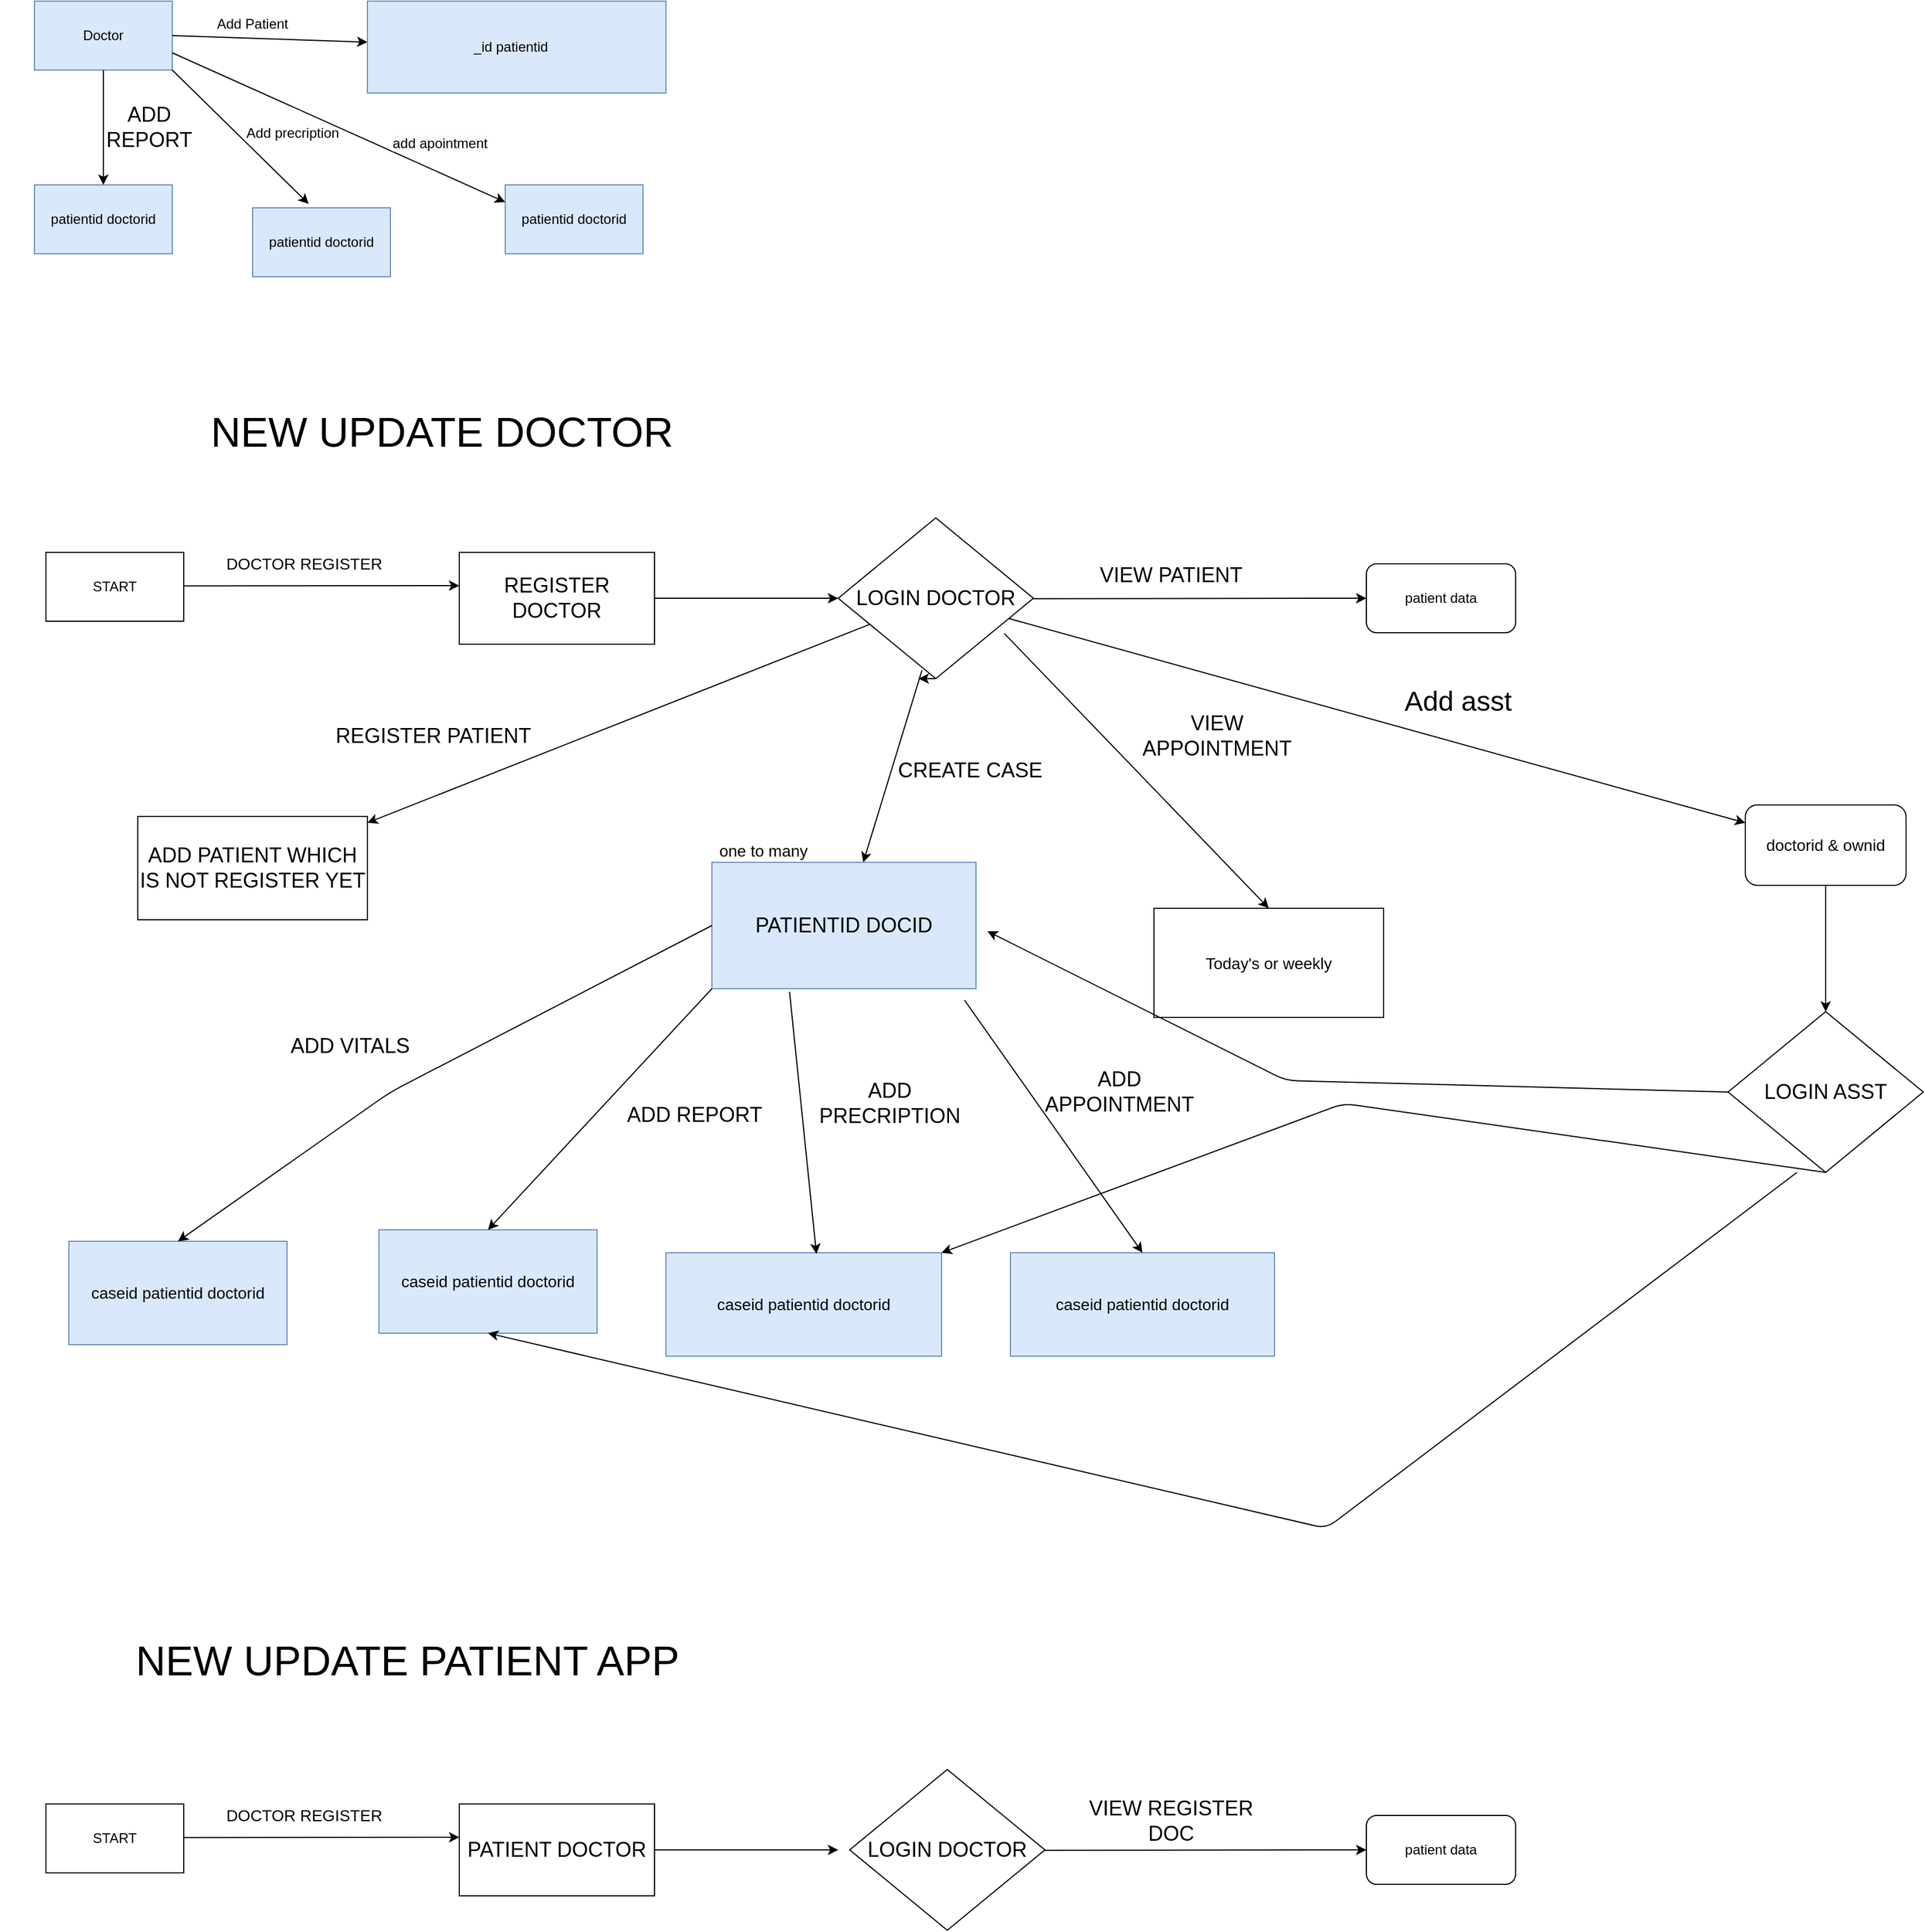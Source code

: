<mxfile version="15.0.6" type="github">
  <diagram id="zFj3XWUCF2M8eDNX7syh" name="Page-1">
    <mxGraphModel dx="2076" dy="1234" grid="1" gridSize="10" guides="1" tooltips="1" connect="1" arrows="1" fold="1" page="1" pageScale="1" pageWidth="3300" pageHeight="4681" math="0" shadow="0">
      <root>
        <mxCell id="0" />
        <mxCell id="1" parent="0" />
        <mxCell id="dXM-Sb4pALPXDj6CTkbi-1" value="Doctor" style="rounded=0;whiteSpace=wrap;html=1;fillColor=#dae8fc;strokeColor=#6c8ebf;" vertex="1" parent="1">
          <mxGeometry x="40" y="50" width="120" height="60" as="geometry" />
        </mxCell>
        <mxCell id="dXM-Sb4pALPXDj6CTkbi-3" value="" style="endArrow=classic;html=1;exitX=1;exitY=0.5;exitDx=0;exitDy=0;" edge="1" parent="1" source="dXM-Sb4pALPXDj6CTkbi-1" target="dXM-Sb4pALPXDj6CTkbi-4">
          <mxGeometry width="50" height="50" relative="1" as="geometry">
            <mxPoint x="400" y="340" as="sourcePoint" />
            <mxPoint x="280" y="80" as="targetPoint" />
          </mxGeometry>
        </mxCell>
        <mxCell id="dXM-Sb4pALPXDj6CTkbi-4" value="" style="rounded=0;whiteSpace=wrap;html=1;fillColor=#dae8fc;strokeColor=#6c8ebf;" vertex="1" parent="1">
          <mxGeometry x="330" y="50" width="260" height="80" as="geometry" />
        </mxCell>
        <mxCell id="dXM-Sb4pALPXDj6CTkbi-5" value="Add Patient" style="text;html=1;strokeColor=none;fillColor=none;align=center;verticalAlign=middle;whiteSpace=wrap;rounded=0;" vertex="1" parent="1">
          <mxGeometry x="190" y="60" width="80" height="20" as="geometry" />
        </mxCell>
        <mxCell id="dXM-Sb4pALPXDj6CTkbi-6" value="_id patientid" style="text;html=1;strokeColor=none;fillColor=none;align=center;verticalAlign=middle;whiteSpace=wrap;rounded=0;" vertex="1" parent="1">
          <mxGeometry x="360" y="60" width="190" height="60" as="geometry" />
        </mxCell>
        <mxCell id="dXM-Sb4pALPXDj6CTkbi-7" value="patientid&amp;nbsp;doctorid" style="rounded=0;whiteSpace=wrap;html=1;fillColor=#dae8fc;strokeColor=#6c8ebf;" vertex="1" parent="1">
          <mxGeometry x="40" y="210" width="120" height="60" as="geometry" />
        </mxCell>
        <mxCell id="dXM-Sb4pALPXDj6CTkbi-8" value="" style="endArrow=classic;html=1;exitX=0.5;exitY=1;exitDx=0;exitDy=0;entryX=0.5;entryY=0;entryDx=0;entryDy=0;" edge="1" parent="1" source="dXM-Sb4pALPXDj6CTkbi-1" target="dXM-Sb4pALPXDj6CTkbi-7">
          <mxGeometry width="50" height="50" relative="1" as="geometry">
            <mxPoint x="400" y="330" as="sourcePoint" />
            <mxPoint x="450" y="280" as="targetPoint" />
          </mxGeometry>
        </mxCell>
        <mxCell id="dXM-Sb4pALPXDj6CTkbi-10" value="patientid doctorid" style="rounded=0;whiteSpace=wrap;html=1;fillColor=#dae8fc;strokeColor=#6c8ebf;" vertex="1" parent="1">
          <mxGeometry x="450" y="210" width="120" height="60" as="geometry" />
        </mxCell>
        <mxCell id="dXM-Sb4pALPXDj6CTkbi-11" value="patientid doctorid" style="rounded=0;whiteSpace=wrap;html=1;fillColor=#dae8fc;strokeColor=#6c8ebf;" vertex="1" parent="1">
          <mxGeometry x="230" y="230" width="120" height="60" as="geometry" />
        </mxCell>
        <mxCell id="dXM-Sb4pALPXDj6CTkbi-13" value="" style="endArrow=classic;html=1;exitX=1;exitY=1;exitDx=0;exitDy=0;entryX=0.407;entryY=-0.057;entryDx=0;entryDy=0;entryPerimeter=0;" edge="1" parent="1" source="dXM-Sb4pALPXDj6CTkbi-1" target="dXM-Sb4pALPXDj6CTkbi-11">
          <mxGeometry width="50" height="50" relative="1" as="geometry">
            <mxPoint x="400" y="330" as="sourcePoint" />
            <mxPoint x="450" y="280" as="targetPoint" />
          </mxGeometry>
        </mxCell>
        <mxCell id="dXM-Sb4pALPXDj6CTkbi-14" value="Add precription" style="text;html=1;strokeColor=none;fillColor=none;align=center;verticalAlign=middle;whiteSpace=wrap;rounded=0;" vertex="1" parent="1">
          <mxGeometry x="220" y="160" width="90" height="10" as="geometry" />
        </mxCell>
        <mxCell id="dXM-Sb4pALPXDj6CTkbi-15" value="" style="endArrow=classic;html=1;exitX=1;exitY=0.75;exitDx=0;exitDy=0;entryX=0;entryY=0.25;entryDx=0;entryDy=0;" edge="1" parent="1" source="dXM-Sb4pALPXDj6CTkbi-1" target="dXM-Sb4pALPXDj6CTkbi-10">
          <mxGeometry width="50" height="50" relative="1" as="geometry">
            <mxPoint x="400" y="330" as="sourcePoint" />
            <mxPoint x="460" y="180" as="targetPoint" />
          </mxGeometry>
        </mxCell>
        <mxCell id="dXM-Sb4pALPXDj6CTkbi-16" value="&lt;span style=&quot;color: rgb(0 , 0 , 0) ; font-family: &amp;#34;helvetica&amp;#34; ; font-size: 12px ; font-style: normal ; font-weight: 400 ; letter-spacing: normal ; text-align: center ; text-indent: 0px ; text-transform: none ; word-spacing: 0px ; background-color: rgb(248 , 249 , 250) ; display: inline ; float: none&quot;&gt;add apointment&lt;/span&gt;" style="text;whiteSpace=wrap;html=1;" vertex="1" parent="1">
          <mxGeometry x="350" y="160" width="110" height="30" as="geometry" />
        </mxCell>
        <mxCell id="dXM-Sb4pALPXDj6CTkbi-17" value="&lt;font style=&quot;font-size: 36px&quot;&gt;NEW UPDATE DOCTOR&lt;/font&gt;" style="text;html=1;strokeColor=none;fillColor=none;align=center;verticalAlign=middle;whiteSpace=wrap;rounded=0;" vertex="1" parent="1">
          <mxGeometry x="40" y="390" width="710" height="70" as="geometry" />
        </mxCell>
        <mxCell id="dXM-Sb4pALPXDj6CTkbi-18" value="START" style="rounded=0;whiteSpace=wrap;html=1;" vertex="1" parent="1">
          <mxGeometry x="50" y="530" width="120" height="60" as="geometry" />
        </mxCell>
        <mxCell id="dXM-Sb4pALPXDj6CTkbi-21" value="" style="endArrow=classic;html=1;" edge="1" parent="1">
          <mxGeometry width="50" height="50" relative="1" as="geometry">
            <mxPoint x="170" y="559.29" as="sourcePoint" />
            <mxPoint x="410" y="559" as="targetPoint" />
            <Array as="points" />
          </mxGeometry>
        </mxCell>
        <mxCell id="dXM-Sb4pALPXDj6CTkbi-22" value="&lt;span style=&quot;font-size: 18px&quot;&gt;REGISTER DOCTOR&lt;/span&gt;" style="rounded=0;whiteSpace=wrap;html=1;" vertex="1" parent="1">
          <mxGeometry x="410" y="530" width="170" height="80" as="geometry" />
        </mxCell>
        <mxCell id="dXM-Sb4pALPXDj6CTkbi-23" value="&lt;font style=&quot;font-size: 14px&quot;&gt;DOCTOR REGISTER&lt;/font&gt;" style="text;html=1;strokeColor=none;fillColor=none;align=center;verticalAlign=middle;whiteSpace=wrap;rounded=0;" vertex="1" parent="1">
          <mxGeometry x="200" y="530" width="150" height="20" as="geometry" />
        </mxCell>
        <mxCell id="dXM-Sb4pALPXDj6CTkbi-26" value="" style="endArrow=classic;html=1;exitX=1;exitY=0.5;exitDx=0;exitDy=0;entryX=0;entryY=0.5;entryDx=0;entryDy=0;" edge="1" parent="1" source="dXM-Sb4pALPXDj6CTkbi-22">
          <mxGeometry width="50" height="50" relative="1" as="geometry">
            <mxPoint x="760" y="600" as="sourcePoint" />
            <mxPoint x="740" y="570" as="targetPoint" />
          </mxGeometry>
        </mxCell>
        <mxCell id="dXM-Sb4pALPXDj6CTkbi-50" style="edgeStyle=orthogonalEdgeStyle;rounded=0;orthogonalLoop=1;jettySize=auto;html=1;exitX=0.5;exitY=1;exitDx=0;exitDy=0;" edge="1" parent="1" source="dXM-Sb4pALPXDj6CTkbi-27">
          <mxGeometry relative="1" as="geometry">
            <mxPoint x="810" y="640.429" as="targetPoint" />
          </mxGeometry>
        </mxCell>
        <mxCell id="dXM-Sb4pALPXDj6CTkbi-27" value="&lt;span style=&quot;font-size: 18px&quot;&gt;LOGIN DOCTOR&lt;/span&gt;" style="rhombus;whiteSpace=wrap;html=1;" vertex="1" parent="1">
          <mxGeometry x="740" y="500" width="170" height="140" as="geometry" />
        </mxCell>
        <mxCell id="dXM-Sb4pALPXDj6CTkbi-30" value="" style="endArrow=classic;html=1;" edge="1" parent="1" source="dXM-Sb4pALPXDj6CTkbi-27" target="dXM-Sb4pALPXDj6CTkbi-31">
          <mxGeometry width="50" height="50" relative="1" as="geometry">
            <mxPoint x="570" y="770" as="sourcePoint" />
            <mxPoint x="630" y="700" as="targetPoint" />
          </mxGeometry>
        </mxCell>
        <mxCell id="dXM-Sb4pALPXDj6CTkbi-31" value="&lt;font style=&quot;font-size: 18px&quot;&gt;ADD PATIENT WHICH IS NOT REGISTER YET&lt;/font&gt;" style="rounded=0;whiteSpace=wrap;html=1;" vertex="1" parent="1">
          <mxGeometry x="130" y="760" width="200" height="90" as="geometry" />
        </mxCell>
        <mxCell id="dXM-Sb4pALPXDj6CTkbi-32" value="&lt;font style=&quot;font-size: 18px&quot;&gt;&lt;font&gt;REGISTER PATIENT&amp;nbsp;&lt;/font&gt;&lt;/font&gt;" style="text;html=1;strokeColor=none;fillColor=none;align=center;verticalAlign=middle;whiteSpace=wrap;rounded=0;" vertex="1" parent="1">
          <mxGeometry x="270" y="670" width="240" height="40" as="geometry" />
        </mxCell>
        <mxCell id="dXM-Sb4pALPXDj6CTkbi-33" value="" style="endArrow=classic;html=1;exitX=0.429;exitY=0.948;exitDx=0;exitDy=0;exitPerimeter=0;" edge="1" parent="1" source="dXM-Sb4pALPXDj6CTkbi-27" target="dXM-Sb4pALPXDj6CTkbi-34">
          <mxGeometry width="50" height="50" relative="1" as="geometry">
            <mxPoint x="830" y="640" as="sourcePoint" />
            <mxPoint x="820" y="820" as="targetPoint" />
          </mxGeometry>
        </mxCell>
        <mxCell id="dXM-Sb4pALPXDj6CTkbi-34" value="&lt;font style=&quot;font-size: 18px&quot;&gt;PATIENTID DOCID&lt;/font&gt;" style="rounded=0;whiteSpace=wrap;html=1;fillColor=#dae8fc;strokeColor=#6c8ebf;" vertex="1" parent="1">
          <mxGeometry x="630" y="800" width="230" height="110" as="geometry" />
        </mxCell>
        <mxCell id="dXM-Sb4pALPXDj6CTkbi-35" value="&lt;font style=&quot;font-size: 18px&quot;&gt;CREATE CASE&lt;/font&gt;" style="text;html=1;strokeColor=none;fillColor=none;align=center;verticalAlign=middle;whiteSpace=wrap;rounded=0;" vertex="1" parent="1">
          <mxGeometry x="780" y="690" width="150" height="60" as="geometry" />
        </mxCell>
        <mxCell id="dXM-Sb4pALPXDj6CTkbi-36" value="&lt;font style=&quot;font-size: 14px&quot;&gt;caseid patientid&amp;nbsp;doctorid&lt;/font&gt;" style="rounded=0;whiteSpace=wrap;html=1;fillColor=#dae8fc;strokeColor=#6c8ebf;" vertex="1" parent="1">
          <mxGeometry x="340" y="1120" width="190" height="90" as="geometry" />
        </mxCell>
        <mxCell id="dXM-Sb4pALPXDj6CTkbi-37" value="&lt;span style=&quot;font-size: 14px&quot;&gt;caseid patientid&amp;nbsp;doctorid&lt;/span&gt;" style="rounded=0;whiteSpace=wrap;html=1;fillColor=#dae8fc;strokeColor=#6c8ebf;" vertex="1" parent="1">
          <mxGeometry x="890" y="1140" width="230" height="90" as="geometry" />
        </mxCell>
        <mxCell id="dXM-Sb4pALPXDj6CTkbi-38" value="&lt;span style=&quot;font-size: 14px&quot;&gt;caseid patientid&amp;nbsp;doctorid&lt;/span&gt;" style="rounded=0;whiteSpace=wrap;html=1;fillColor=#dae8fc;strokeColor=#6c8ebf;" vertex="1" parent="1">
          <mxGeometry x="590" y="1140" width="240" height="90" as="geometry" />
        </mxCell>
        <mxCell id="dXM-Sb4pALPXDj6CTkbi-39" value="" style="endArrow=classic;html=1;entryX=0.5;entryY=0;entryDx=0;entryDy=0;" edge="1" parent="1" target="dXM-Sb4pALPXDj6CTkbi-37">
          <mxGeometry width="50" height="50" relative="1" as="geometry">
            <mxPoint x="850" y="920" as="sourcePoint" />
            <mxPoint x="920" y="950" as="targetPoint" />
            <Array as="points" />
          </mxGeometry>
        </mxCell>
        <mxCell id="dXM-Sb4pALPXDj6CTkbi-40" value="" style="endArrow=classic;html=1;exitX=0.294;exitY=1.025;exitDx=0;exitDy=0;exitPerimeter=0;entryX=0.546;entryY=0.011;entryDx=0;entryDy=0;entryPerimeter=0;" edge="1" parent="1" source="dXM-Sb4pALPXDj6CTkbi-34" target="dXM-Sb4pALPXDj6CTkbi-38">
          <mxGeometry width="50" height="50" relative="1" as="geometry">
            <mxPoint x="780" y="960" as="sourcePoint" />
            <mxPoint x="830" y="910" as="targetPoint" />
          </mxGeometry>
        </mxCell>
        <mxCell id="dXM-Sb4pALPXDj6CTkbi-41" value="" style="endArrow=classic;html=1;entryX=0.5;entryY=0;entryDx=0;entryDy=0;exitX=0;exitY=1;exitDx=0;exitDy=0;" edge="1" parent="1" source="dXM-Sb4pALPXDj6CTkbi-34" target="dXM-Sb4pALPXDj6CTkbi-36">
          <mxGeometry width="50" height="50" relative="1" as="geometry">
            <mxPoint x="700" y="910" as="sourcePoint" />
            <mxPoint x="690" y="970" as="targetPoint" />
          </mxGeometry>
        </mxCell>
        <mxCell id="dXM-Sb4pALPXDj6CTkbi-42" value="&lt;font style=&quot;font-size: 18px&quot;&gt;ADD REPORT&lt;/font&gt;" style="text;html=1;strokeColor=none;fillColor=none;align=center;verticalAlign=middle;whiteSpace=wrap;rounded=0;" vertex="1" parent="1">
          <mxGeometry x="550" y="1000" width="130" height="40" as="geometry" />
        </mxCell>
        <mxCell id="dXM-Sb4pALPXDj6CTkbi-43" value="&lt;font style=&quot;font-size: 18px&quot;&gt;ADD REPORT&lt;/font&gt;" style="text;html=1;strokeColor=none;fillColor=none;align=center;verticalAlign=middle;whiteSpace=wrap;rounded=0;" vertex="1" parent="1">
          <mxGeometry x="90" y="140" width="100" height="40" as="geometry" />
        </mxCell>
        <mxCell id="dXM-Sb4pALPXDj6CTkbi-44" value="&lt;font style=&quot;font-size: 18px&quot;&gt;ADD PRECRIPTION&lt;/font&gt;" style="text;html=1;strokeColor=none;fillColor=none;align=center;verticalAlign=middle;whiteSpace=wrap;rounded=0;" vertex="1" parent="1">
          <mxGeometry x="720" y="990" width="130" height="40" as="geometry" />
        </mxCell>
        <mxCell id="dXM-Sb4pALPXDj6CTkbi-45" value="&lt;font style=&quot;font-size: 18px&quot;&gt;ADD APPOINTMENT&lt;/font&gt;" style="text;html=1;strokeColor=none;fillColor=none;align=center;verticalAlign=middle;whiteSpace=wrap;rounded=0;" vertex="1" parent="1">
          <mxGeometry x="920" y="980" width="130" height="40" as="geometry" />
        </mxCell>
        <mxCell id="dXM-Sb4pALPXDj6CTkbi-47" value="" style="endArrow=classic;html=1;exitX=0.851;exitY=0.719;exitDx=0;exitDy=0;exitPerimeter=0;entryX=0.5;entryY=0;entryDx=0;entryDy=0;" edge="1" parent="1" source="dXM-Sb4pALPXDj6CTkbi-27" target="dXM-Sb4pALPXDj6CTkbi-49">
          <mxGeometry width="50" height="50" relative="1" as="geometry">
            <mxPoint x="770" y="860" as="sourcePoint" />
            <mxPoint x="1210" y="780" as="targetPoint" />
          </mxGeometry>
        </mxCell>
        <mxCell id="dXM-Sb4pALPXDj6CTkbi-48" value="&lt;font style=&quot;font-size: 18px&quot;&gt;VIEW APPOINTMENT&lt;/font&gt;" style="text;html=1;strokeColor=none;fillColor=none;align=center;verticalAlign=middle;whiteSpace=wrap;rounded=0;" vertex="1" parent="1">
          <mxGeometry x="990" y="670" width="160" height="40" as="geometry" />
        </mxCell>
        <mxCell id="dXM-Sb4pALPXDj6CTkbi-49" value="&lt;span style=&quot;font-size: 14px&quot;&gt;Today&#39;s or weekly&lt;/span&gt;" style="rounded=0;whiteSpace=wrap;html=1;" vertex="1" parent="1">
          <mxGeometry x="1015" y="840" width="200" height="95" as="geometry" />
        </mxCell>
        <mxCell id="dXM-Sb4pALPXDj6CTkbi-51" value="" style="endArrow=classic;html=1;exitX=0.851;exitY=0.719;exitDx=0;exitDy=0;exitPerimeter=0;entryX=0;entryY=0.5;entryDx=0;entryDy=0;" edge="1" parent="1" target="dXM-Sb4pALPXDj6CTkbi-52">
          <mxGeometry width="50" height="50" relative="1" as="geometry">
            <mxPoint x="910.0" y="570.33" as="sourcePoint" />
            <mxPoint x="1160" y="575.429" as="targetPoint" />
          </mxGeometry>
        </mxCell>
        <mxCell id="dXM-Sb4pALPXDj6CTkbi-52" value="patient data" style="rounded=1;whiteSpace=wrap;html=1;" vertex="1" parent="1">
          <mxGeometry x="1200" y="540" width="130" height="60" as="geometry" />
        </mxCell>
        <mxCell id="dXM-Sb4pALPXDj6CTkbi-53" value="&lt;font style=&quot;font-size: 18px&quot;&gt;VIEW PATIENT&lt;/font&gt;" style="text;html=1;strokeColor=none;fillColor=none;align=center;verticalAlign=middle;whiteSpace=wrap;rounded=0;" vertex="1" parent="1">
          <mxGeometry x="950" y="530" width="160" height="40" as="geometry" />
        </mxCell>
        <mxCell id="dXM-Sb4pALPXDj6CTkbi-54" value="&lt;font style=&quot;font-size: 14px&quot;&gt;one to many&lt;/font&gt;" style="text;html=1;strokeColor=none;fillColor=none;align=center;verticalAlign=middle;whiteSpace=wrap;rounded=0;" vertex="1" parent="1">
          <mxGeometry x="620" y="780" width="110" height="20" as="geometry" />
        </mxCell>
        <mxCell id="dXM-Sb4pALPXDj6CTkbi-57" value="" style="endArrow=classic;html=1;" edge="1" parent="1" source="dXM-Sb4pALPXDj6CTkbi-27" target="dXM-Sb4pALPXDj6CTkbi-58">
          <mxGeometry width="50" height="50" relative="1" as="geometry">
            <mxPoint x="1240" y="720" as="sourcePoint" />
            <mxPoint x="1330" y="690" as="targetPoint" />
          </mxGeometry>
        </mxCell>
        <mxCell id="dXM-Sb4pALPXDj6CTkbi-58" value="&lt;font style=&quot;font-size: 14px&quot;&gt;doctorid &amp;amp; ownid&lt;/font&gt;" style="rounded=1;whiteSpace=wrap;html=1;" vertex="1" parent="1">
          <mxGeometry x="1530" y="750" width="140" height="70" as="geometry" />
        </mxCell>
        <mxCell id="dXM-Sb4pALPXDj6CTkbi-59" value="&lt;font style=&quot;font-size: 24px&quot;&gt;Add asst&lt;/font&gt;" style="text;html=1;strokeColor=none;fillColor=none;align=center;verticalAlign=middle;whiteSpace=wrap;rounded=0;" vertex="1" parent="1">
          <mxGeometry x="1200" y="640" width="160" height="40" as="geometry" />
        </mxCell>
        <mxCell id="dXM-Sb4pALPXDj6CTkbi-62" value="" style="endArrow=classic;html=1;exitX=0.5;exitY=1;exitDx=0;exitDy=0;" edge="1" parent="1" source="dXM-Sb4pALPXDj6CTkbi-58">
          <mxGeometry width="50" height="50" relative="1" as="geometry">
            <mxPoint x="1140" y="950" as="sourcePoint" />
            <mxPoint x="1600" y="930" as="targetPoint" />
          </mxGeometry>
        </mxCell>
        <mxCell id="dXM-Sb4pALPXDj6CTkbi-63" value="&lt;span style=&quot;font-size: 18px&quot;&gt;LOGIN ASST&lt;/span&gt;" style="rhombus;whiteSpace=wrap;html=1;" vertex="1" parent="1">
          <mxGeometry x="1515" y="930" width="170" height="140" as="geometry" />
        </mxCell>
        <mxCell id="dXM-Sb4pALPXDj6CTkbi-64" value="&lt;font style=&quot;font-size: 36px&quot;&gt;NEW UPDATE PATIENT APP&lt;/font&gt;" style="text;html=1;strokeColor=none;fillColor=none;align=center;verticalAlign=middle;whiteSpace=wrap;rounded=0;" vertex="1" parent="1">
          <mxGeometry x="10" y="1460" width="710" height="70" as="geometry" />
        </mxCell>
        <mxCell id="dXM-Sb4pALPXDj6CTkbi-66" value="" style="endArrow=classic;html=1;exitX=0.5;exitY=1;exitDx=0;exitDy=0;entryX=1;entryY=0;entryDx=0;entryDy=0;" edge="1" parent="1" source="dXM-Sb4pALPXDj6CTkbi-63" target="dXM-Sb4pALPXDj6CTkbi-38">
          <mxGeometry width="50" height="50" relative="1" as="geometry">
            <mxPoint x="1270" y="1290" as="sourcePoint" />
            <mxPoint x="1860" y="1460" as="targetPoint" />
            <Array as="points">
              <mxPoint x="1180" y="1010" />
            </Array>
          </mxGeometry>
        </mxCell>
        <mxCell id="dXM-Sb4pALPXDj6CTkbi-67" value="&lt;font style=&quot;font-size: 14px&quot;&gt;caseid patientid&amp;nbsp;doctorid&lt;/font&gt;" style="rounded=0;whiteSpace=wrap;html=1;fillColor=#dae8fc;strokeColor=#6c8ebf;" vertex="1" parent="1">
          <mxGeometry x="70" y="1130" width="190" height="90" as="geometry" />
        </mxCell>
        <mxCell id="dXM-Sb4pALPXDj6CTkbi-68" value="" style="endArrow=classic;html=1;entryX=0.5;entryY=0;entryDx=0;entryDy=0;exitX=0;exitY=0.5;exitDx=0;exitDy=0;" edge="1" parent="1" source="dXM-Sb4pALPXDj6CTkbi-34" target="dXM-Sb4pALPXDj6CTkbi-67">
          <mxGeometry width="50" height="50" relative="1" as="geometry">
            <mxPoint x="510" y="890" as="sourcePoint" />
            <mxPoint x="315" y="1100" as="targetPoint" />
            <Array as="points">
              <mxPoint x="350" y="1000" />
            </Array>
          </mxGeometry>
        </mxCell>
        <mxCell id="dXM-Sb4pALPXDj6CTkbi-69" value="&lt;font style=&quot;font-size: 18px&quot;&gt;ADD VITALS&lt;/font&gt;" style="text;html=1;strokeColor=none;fillColor=none;align=center;verticalAlign=middle;whiteSpace=wrap;rounded=0;" vertex="1" parent="1">
          <mxGeometry x="250" y="940" width="130" height="40" as="geometry" />
        </mxCell>
        <mxCell id="dXM-Sb4pALPXDj6CTkbi-70" value="" style="endArrow=classic;html=1;" edge="1" parent="1">
          <mxGeometry width="50" height="50" relative="1" as="geometry">
            <mxPoint x="1575" y="1070" as="sourcePoint" />
            <mxPoint x="435" y="1210" as="targetPoint" />
            <Array as="points">
              <mxPoint x="1165" y="1380" />
            </Array>
          </mxGeometry>
        </mxCell>
        <mxCell id="dXM-Sb4pALPXDj6CTkbi-71" value="" style="endArrow=classic;html=1;exitX=0;exitY=0.5;exitDx=0;exitDy=0;" edge="1" parent="1" source="dXM-Sb4pALPXDj6CTkbi-63">
          <mxGeometry width="50" height="50" relative="1" as="geometry">
            <mxPoint x="830" y="1020" as="sourcePoint" />
            <mxPoint x="870" y="860" as="targetPoint" />
            <Array as="points">
              <mxPoint x="1130" y="990" />
            </Array>
          </mxGeometry>
        </mxCell>
        <mxCell id="dXM-Sb4pALPXDj6CTkbi-72" value="START" style="rounded=0;whiteSpace=wrap;html=1;" vertex="1" parent="1">
          <mxGeometry x="50" y="1620" width="120" height="60" as="geometry" />
        </mxCell>
        <mxCell id="dXM-Sb4pALPXDj6CTkbi-73" value="" style="endArrow=classic;html=1;" edge="1" parent="1">
          <mxGeometry width="50" height="50" relative="1" as="geometry">
            <mxPoint x="170" y="1649.29" as="sourcePoint" />
            <mxPoint x="410" y="1649" as="targetPoint" />
            <Array as="points" />
          </mxGeometry>
        </mxCell>
        <mxCell id="dXM-Sb4pALPXDj6CTkbi-74" value="&lt;span style=&quot;font-size: 18px&quot;&gt;PATIENT DOCTOR&lt;/span&gt;" style="rounded=0;whiteSpace=wrap;html=1;" vertex="1" parent="1">
          <mxGeometry x="410" y="1620" width="170" height="80" as="geometry" />
        </mxCell>
        <mxCell id="dXM-Sb4pALPXDj6CTkbi-75" value="&lt;font style=&quot;font-size: 14px&quot;&gt;DOCTOR REGISTER&lt;/font&gt;" style="text;html=1;strokeColor=none;fillColor=none;align=center;verticalAlign=middle;whiteSpace=wrap;rounded=0;" vertex="1" parent="1">
          <mxGeometry x="200" y="1620" width="150" height="20" as="geometry" />
        </mxCell>
        <mxCell id="dXM-Sb4pALPXDj6CTkbi-76" value="" style="endArrow=classic;html=1;exitX=1;exitY=0.5;exitDx=0;exitDy=0;entryX=0;entryY=0.5;entryDx=0;entryDy=0;" edge="1" parent="1" source="dXM-Sb4pALPXDj6CTkbi-74">
          <mxGeometry width="50" height="50" relative="1" as="geometry">
            <mxPoint x="760" y="1690" as="sourcePoint" />
            <mxPoint x="740" y="1660" as="targetPoint" />
          </mxGeometry>
        </mxCell>
        <mxCell id="dXM-Sb4pALPXDj6CTkbi-77" value="" style="endArrow=classic;html=1;exitX=0.851;exitY=0.719;exitDx=0;exitDy=0;exitPerimeter=0;entryX=0;entryY=0.5;entryDx=0;entryDy=0;" edge="1" parent="1" target="dXM-Sb4pALPXDj6CTkbi-78">
          <mxGeometry width="50" height="50" relative="1" as="geometry">
            <mxPoint x="910" y="1660.33" as="sourcePoint" />
            <mxPoint x="1160" y="1665.429" as="targetPoint" />
          </mxGeometry>
        </mxCell>
        <mxCell id="dXM-Sb4pALPXDj6CTkbi-78" value="patient data" style="rounded=1;whiteSpace=wrap;html=1;" vertex="1" parent="1">
          <mxGeometry x="1200" y="1630" width="130" height="60" as="geometry" />
        </mxCell>
        <mxCell id="dXM-Sb4pALPXDj6CTkbi-79" value="&lt;font style=&quot;font-size: 18px&quot;&gt;VIEW REGISTER DOC&lt;/font&gt;" style="text;html=1;strokeColor=none;fillColor=none;align=center;verticalAlign=middle;whiteSpace=wrap;rounded=0;" vertex="1" parent="1">
          <mxGeometry x="950" y="1610" width="160" height="50" as="geometry" />
        </mxCell>
        <mxCell id="dXM-Sb4pALPXDj6CTkbi-80" value="&lt;span style=&quot;font-size: 18px&quot;&gt;LOGIN DOCTOR&lt;/span&gt;" style="rhombus;whiteSpace=wrap;html=1;" vertex="1" parent="1">
          <mxGeometry x="750" y="1590" width="170" height="140" as="geometry" />
        </mxCell>
      </root>
    </mxGraphModel>
  </diagram>
</mxfile>
